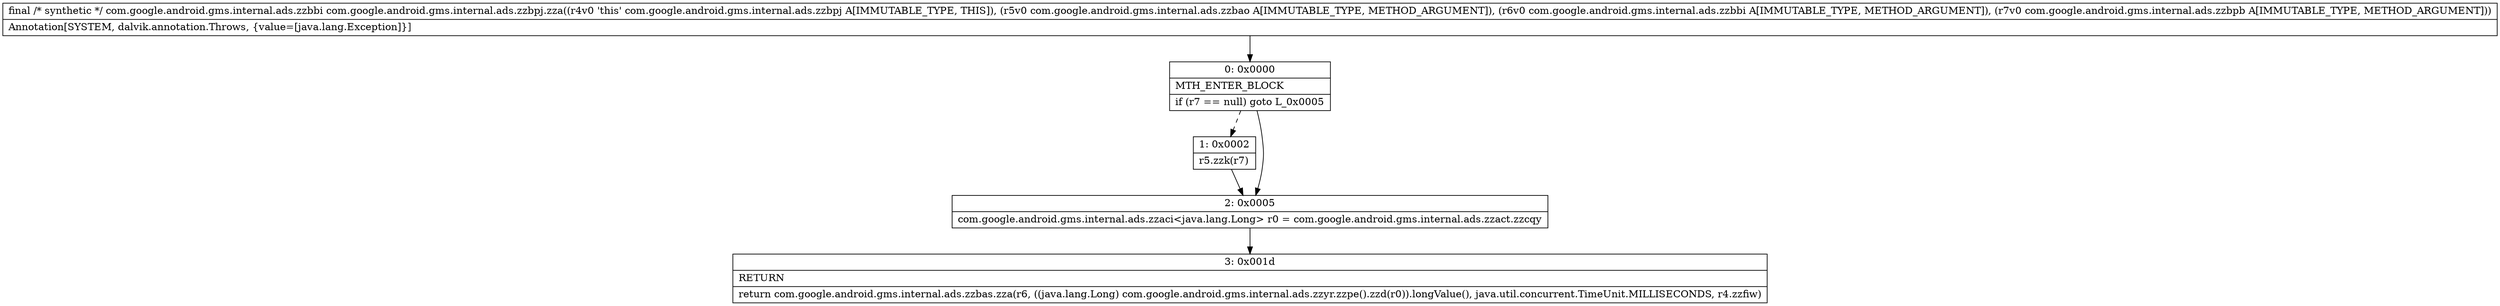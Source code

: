 digraph "CFG forcom.google.android.gms.internal.ads.zzbpj.zza(Lcom\/google\/android\/gms\/internal\/ads\/zzbao;Lcom\/google\/android\/gms\/internal\/ads\/zzbbi;Lcom\/google\/android\/gms\/internal\/ads\/zzbpb;)Lcom\/google\/android\/gms\/internal\/ads\/zzbbi;" {
Node_0 [shape=record,label="{0\:\ 0x0000|MTH_ENTER_BLOCK\l|if (r7 == null) goto L_0x0005\l}"];
Node_1 [shape=record,label="{1\:\ 0x0002|r5.zzk(r7)\l}"];
Node_2 [shape=record,label="{2\:\ 0x0005|com.google.android.gms.internal.ads.zzaci\<java.lang.Long\> r0 = com.google.android.gms.internal.ads.zzact.zzcqy\l}"];
Node_3 [shape=record,label="{3\:\ 0x001d|RETURN\l|return com.google.android.gms.internal.ads.zzbas.zza(r6, ((java.lang.Long) com.google.android.gms.internal.ads.zzyr.zzpe().zzd(r0)).longValue(), java.util.concurrent.TimeUnit.MILLISECONDS, r4.zzfiw)\l}"];
MethodNode[shape=record,label="{final \/* synthetic *\/ com.google.android.gms.internal.ads.zzbbi com.google.android.gms.internal.ads.zzbpj.zza((r4v0 'this' com.google.android.gms.internal.ads.zzbpj A[IMMUTABLE_TYPE, THIS]), (r5v0 com.google.android.gms.internal.ads.zzbao A[IMMUTABLE_TYPE, METHOD_ARGUMENT]), (r6v0 com.google.android.gms.internal.ads.zzbbi A[IMMUTABLE_TYPE, METHOD_ARGUMENT]), (r7v0 com.google.android.gms.internal.ads.zzbpb A[IMMUTABLE_TYPE, METHOD_ARGUMENT]))  | Annotation[SYSTEM, dalvik.annotation.Throws, \{value=[java.lang.Exception]\}]\l}"];
MethodNode -> Node_0;
Node_0 -> Node_1[style=dashed];
Node_0 -> Node_2;
Node_1 -> Node_2;
Node_2 -> Node_3;
}

